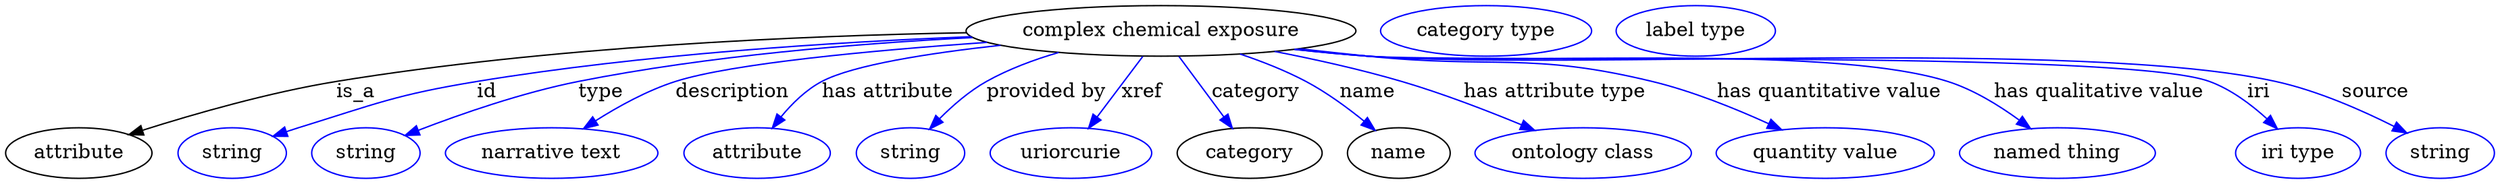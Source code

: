 digraph {
	graph [bb="0,0,1765.3,123"];
	node [label="\N"];
	"complex chemical exposure"	[height=0.5,
		label="complex chemical exposure",
		pos="819,105",
		width=3.8455];
	attribute	[height=0.5,
		pos="51.995,18",
		width=1.4443];
	"complex chemical exposure" -> attribute	[label=is_a,
		lp="253,61.5",
		pos="e,88.065,31.025 681.06,103.25 563.02,100.81 388.92,92.92 239,69 189.95,61.175 135.21,45.72 97.693,34.053"];
	id	[color=blue,
		height=0.5,
		label=string,
		pos="160,18",
		width=1.0652];
	"complex chemical exposure" -> id	[color=blue,
		label=id,
		lp="341,61.5",
		pos="e,189.38,29.712 684.15,100.92 586.39,97.073 451.32,88.428 334,69 286.72,61.172 234.05,44.936 199.17,33.082",
		style=solid];
	type	[color=blue,
		height=0.5,
		label=string,
		pos="255,18",
		width=1.0652];
	"complex chemical exposure" -> type	[color=blue,
		label=type,
		lp="422,61.5",
		pos="e,282.82,30.508 684.94,100.28 603.6,96.143 498.08,87.408 406,69 366.34,61.073 322.64,45.853 292.5,34.278",
		style=solid];
	description	[color=blue,
		height=0.5,
		label="narrative text",
		pos="387,18",
		width=2.0943];
	"complex chemical exposure" -> description	[color=blue,
		label=description,
		lp="514.5,61.5",
		pos="e,409.38,35.406 694.95,96.875 613.18,91.135 514.04,81.887 474,69 454.13,62.606 433.8,51.245 417.79,40.967",
		style=solid];
	"has attribute"	[color=blue,
		height=0.5,
		label=attribute,
		pos="532,18",
		width=1.4443];
	"complex chemical exposure" -> "has attribute"	[color=blue,
		label="has attribute",
		lp="624,61.5",
		pos="e,542.46,35.748 704.39,94.886 653.13,89.305 599.27,80.905 577,69 565.84,63.04 556.07,53.176 548.51,43.778",
		style=solid];
	"provided by"	[color=blue,
		height=0.5,
		label=string,
		pos="640,18",
		width=1.0652];
	"complex chemical exposure" -> "provided by"	[color=blue,
		label="provided by",
		lp="736.5,61.5",
		pos="e,653.59,35.116 745.63,89.692 728.06,84.603 709.83,77.856 694,69 681.68,62.11 669.93,51.856 660.57,42.424",
		style=solid];
	xref	[color=blue,
		height=0.5,
		label=uriorcurie,
		pos="754,18",
		width=1.5887];
	"complex chemical exposure" -> xref	[color=blue,
		label=xref,
		lp="805.5,61.5",
		pos="e,766.69,35.597 805.84,86.799 796.38,74.426 783.48,57.555 772.91,43.738",
		style=solid];
	category	[height=0.5,
		pos="881,18",
		width=1.4263];
	"complex chemical exposure" -> category	[color=blue,
		label=category,
		lp="885.5,61.5",
		pos="e,868.89,35.597 831.54,86.799 840.57,74.426 852.87,57.555 862.95,43.738",
		style=solid];
	name	[height=0.5,
		pos="987,18",
		width=1.011];
	"complex chemical exposure" -> name	[color=blue,
		label=name,
		lp="965,61.5",
		pos="e,970.11,34.206 874.6,88.481 890.05,83.227 906.54,76.702 921,69 935.63,61.203 950.48,50.278 962.38,40.628",
		style=solid];
	"has attribute type"	[color=blue,
		height=0.5,
		label="ontology class",
		pos="1118,18",
		width=2.1304];
	"complex chemical exposure" -> "has attribute type"	[color=blue,
		label="has attribute type",
		lp="1098,61.5",
		pos="e,1083.5,34.182 899.67,90.248 928.15,84.643 960.23,77.47 989,69 1017.9,60.494 1049.4,48.329 1074.1,38.128",
		style=solid];
	"has quantitative value"	[color=blue,
		height=0.5,
		label="quantity value",
		pos="1290,18",
		width=2.1484];
	"complex chemical exposure" -> "has quantitative value"	[color=blue,
		label="has quantitative value",
		lp="1293,61.5",
		pos="e,1259,34.61 917.4,92.264 933.63,90.431 950.28,88.612 966,87 1055.2,77.847 1079.8,90.12 1167,69 1195.5,62.083 1226.2,49.661 1249.7,\
38.93",
		style=solid];
	"has qualitative value"	[color=blue,
		height=0.5,
		label="named thing",
		pos="1455,18",
		width=1.9318];
	"complex chemical exposure" -> "has qualitative value"	[color=blue,
		label="has qualitative value",
		lp="1484.5,61.5",
		pos="e,1435.9,35.319 914.58,91.945 931.68,90.074 949.35,88.325 966,87 1057.1,79.744 1289.8,96.619 1377,69 1395.3,63.205 1413.5,51.96 \
1427.7,41.599",
		style=solid];
	iri	[color=blue,
		height=0.5,
		label="iri type",
		pos="1626,18",
		width=1.2277];
	"complex chemical exposure" -> iri	[color=blue,
		label=iri,
		lp="1598,61.5",
		pos="e,1611.2,35.372 913.77,91.841 931.12,89.957 949.08,88.231 966,87 1032.2,82.184 1500.7,91.787 1563,69 1578.2,63.444 1592.5,52.674 \
1603.7,42.548",
		style=solid];
	source	[color=blue,
		height=0.5,
		label=string,
		pos="1727,18",
		width=1.0652];
	"complex chemical exposure" -> source	[color=blue,
		label=source,
		lp="1681,61.5",
		pos="e,1703.2,32.316 913.77,91.81 931.12,89.929 949.08,88.212 966,87 1108.8,76.767 1470.2,99.67 1610,69 1639.8,62.47 1671.4,48.453 1694.3,\
36.917",
		style=solid];
	"named thing_category"	[color=blue,
		height=0.5,
		label="category type",
		pos="1050,105",
		width=2.0762];
	attribute_name	[color=blue,
		height=0.5,
		label="label type",
		pos="1199,105",
		width=1.5707];
}
